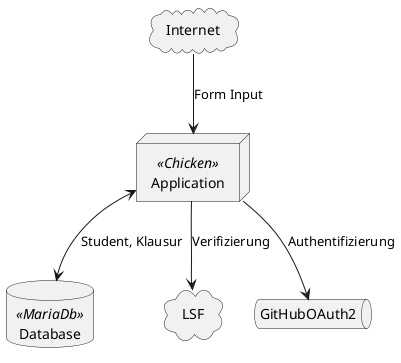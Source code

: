 @startuml

node Application<<Chicken>>
database Database<<MariaDb>>
cloud LSF
cloud Internet
queue GitHubOAuth2

Application <--> Database :Student, Klausur
Application --> GitHubOAuth2 :Authentifizierung
Application --> LSF :Verifizierung
Internet --> Application :Form Input

@enduml